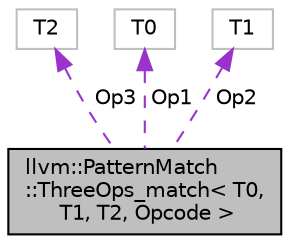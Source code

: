 digraph "llvm::PatternMatch::ThreeOps_match&lt; T0, T1, T2, Opcode &gt;"
{
 // LATEX_PDF_SIZE
  bgcolor="transparent";
  edge [fontname="Helvetica",fontsize="10",labelfontname="Helvetica",labelfontsize="10"];
  node [fontname="Helvetica",fontsize="10",shape=record];
  Node1 [label="llvm::PatternMatch\l::ThreeOps_match\< T0,\l T1, T2, Opcode \>",height=0.2,width=0.4,color="black", fillcolor="grey75", style="filled", fontcolor="black",tooltip="Matches instructions with Opcode and three operands."];
  Node2 -> Node1 [dir="back",color="darkorchid3",fontsize="10",style="dashed",label=" Op3" ,fontname="Helvetica"];
  Node2 [label="T2",height=0.2,width=0.4,color="grey75",tooltip=" "];
  Node3 -> Node1 [dir="back",color="darkorchid3",fontsize="10",style="dashed",label=" Op1" ,fontname="Helvetica"];
  Node3 [label="T0",height=0.2,width=0.4,color="grey75",tooltip=" "];
  Node4 -> Node1 [dir="back",color="darkorchid3",fontsize="10",style="dashed",label=" Op2" ,fontname="Helvetica"];
  Node4 [label="T1",height=0.2,width=0.4,color="grey75",tooltip=" "];
}

